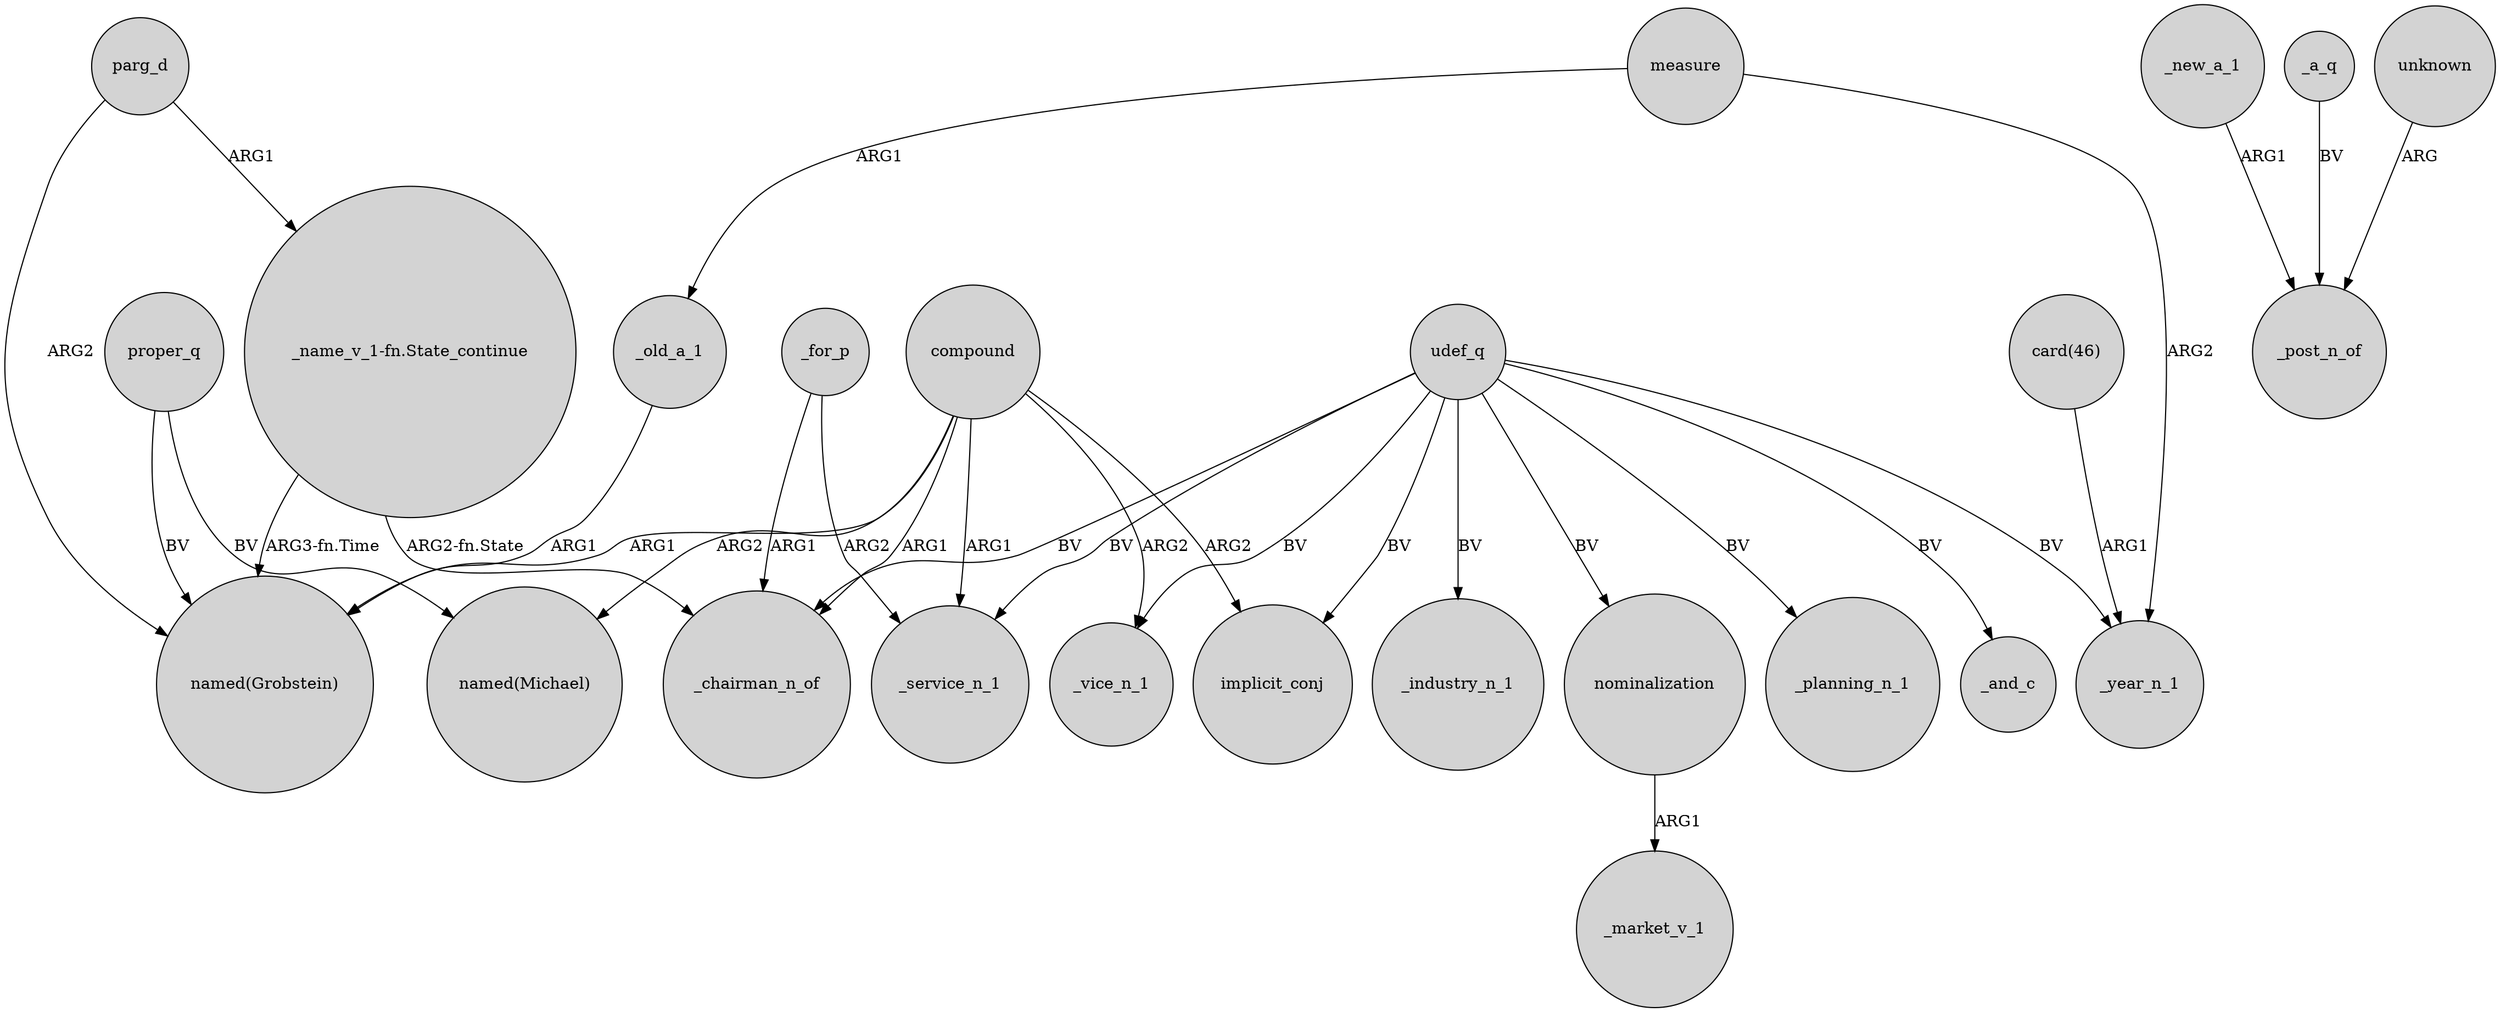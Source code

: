 digraph {
	node [shape=circle style=filled]
	_old_a_1 -> "named(Grobstein)" [label=ARG1]
	_for_p -> _chairman_n_of [label=ARG1]
	"_name_v_1-fn.State_continue" -> "named(Grobstein)" [label="ARG3-fn.Time"]
	udef_q -> _service_n_1 [label=BV]
	_for_p -> _service_n_1 [label=ARG2]
	"_name_v_1-fn.State_continue" -> _chairman_n_of [label="ARG2-fn.State"]
	compound -> "named(Michael)" [label=ARG2]
	_new_a_1 -> _post_n_of [label=ARG1]
	nominalization -> _market_v_1 [label=ARG1]
	udef_q -> _chairman_n_of [label=BV]
	udef_q -> nominalization [label=BV]
	_a_q -> _post_n_of [label=BV]
	proper_q -> "named(Grobstein)" [label=BV]
	parg_d -> "named(Grobstein)" [label=ARG2]
	udef_q -> _planning_n_1 [label=BV]
	measure -> _old_a_1 [label=ARG1]
	udef_q -> _and_c [label=BV]
	proper_q -> "named(Michael)" [label=BV]
	compound -> implicit_conj [label=ARG2]
	"card(46)" -> _year_n_1 [label=ARG1]
	measure -> _year_n_1 [label=ARG2]
	udef_q -> _vice_n_1 [label=BV]
	compound -> "named(Grobstein)" [label=ARG1]
	unknown -> _post_n_of [label=ARG]
	parg_d -> "_name_v_1-fn.State_continue" [label=ARG1]
	compound -> _chairman_n_of [label=ARG1]
	compound -> _vice_n_1 [label=ARG2]
	udef_q -> _industry_n_1 [label=BV]
	udef_q -> _year_n_1 [label=BV]
	compound -> _service_n_1 [label=ARG1]
	udef_q -> implicit_conj [label=BV]
}
